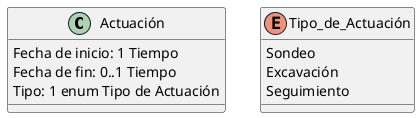 @startuml ejercicio8
Class Actuación{
Fecha de inicio: 1 Tiempo
Fecha de fin: 0..1 Tiempo
Tipo: 1 enum Tipo de Actuación
}

enum Tipo_de_Actuación {
Sondeo
Excavación
Seguimiento
}
@enduml